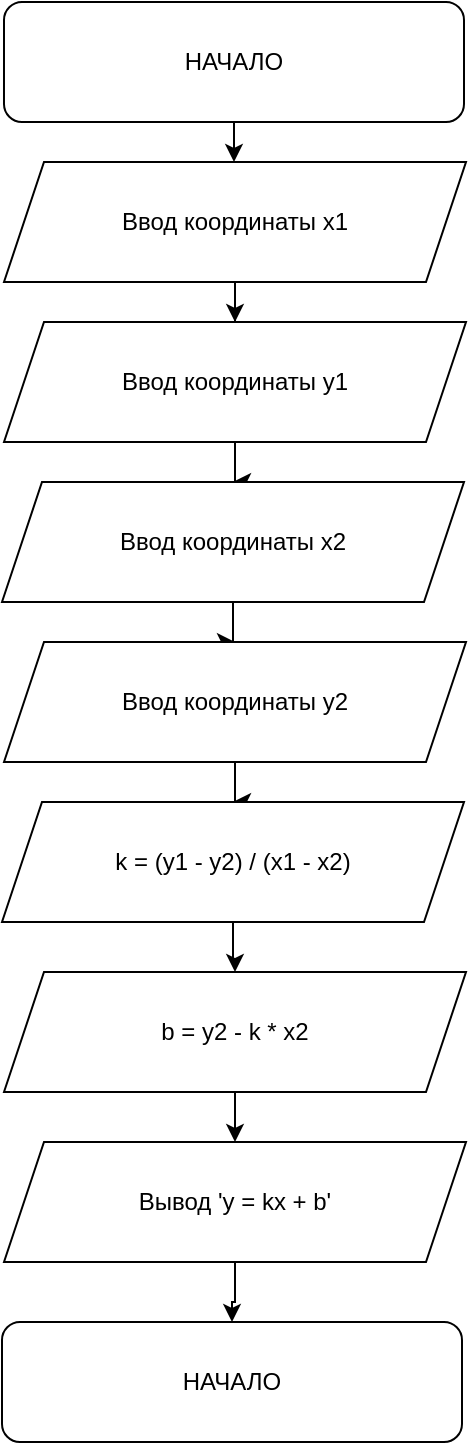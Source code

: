 <mxfile version="14.6.6" type="github">
  <diagram id="VEmZzb4lRwsULeRV2XHb" name="Page-1">
    <mxGraphModel dx="1374" dy="765" grid="1" gridSize="10" guides="1" tooltips="1" connect="1" arrows="1" fold="1" page="1" pageScale="1" pageWidth="827" pageHeight="1169" math="0" shadow="0">
      <root>
        <mxCell id="0" />
        <mxCell id="1" parent="0" />
        <mxCell id="keBvDJJ4HTDuqRogifVA-10" value="" style="edgeStyle=orthogonalEdgeStyle;rounded=0;orthogonalLoop=1;jettySize=auto;html=1;" edge="1" parent="1" source="keBvDJJ4HTDuqRogifVA-1" target="keBvDJJ4HTDuqRogifVA-2">
          <mxGeometry relative="1" as="geometry" />
        </mxCell>
        <mxCell id="keBvDJJ4HTDuqRogifVA-1" value="НАЧАЛО" style="rounded=1;whiteSpace=wrap;html=1;" vertex="1" parent="1">
          <mxGeometry x="299" y="40" width="230" height="60" as="geometry" />
        </mxCell>
        <mxCell id="keBvDJJ4HTDuqRogifVA-11" value="" style="edgeStyle=orthogonalEdgeStyle;rounded=0;orthogonalLoop=1;jettySize=auto;html=1;" edge="1" parent="1" source="keBvDJJ4HTDuqRogifVA-2" target="keBvDJJ4HTDuqRogifVA-3">
          <mxGeometry relative="1" as="geometry" />
        </mxCell>
        <mxCell id="keBvDJJ4HTDuqRogifVA-2" value="Ввод координаты х1" style="shape=parallelogram;perimeter=parallelogramPerimeter;whiteSpace=wrap;html=1;fixedSize=1;" vertex="1" parent="1">
          <mxGeometry x="299" y="120" width="231" height="60" as="geometry" />
        </mxCell>
        <mxCell id="keBvDJJ4HTDuqRogifVA-12" value="" style="edgeStyle=orthogonalEdgeStyle;rounded=0;orthogonalLoop=1;jettySize=auto;html=1;" edge="1" parent="1" source="keBvDJJ4HTDuqRogifVA-3" target="keBvDJJ4HTDuqRogifVA-4">
          <mxGeometry relative="1" as="geometry" />
        </mxCell>
        <mxCell id="keBvDJJ4HTDuqRogifVA-3" value="Ввод координаты y1" style="shape=parallelogram;perimeter=parallelogramPerimeter;whiteSpace=wrap;html=1;fixedSize=1;" vertex="1" parent="1">
          <mxGeometry x="299" y="200" width="231" height="60" as="geometry" />
        </mxCell>
        <mxCell id="keBvDJJ4HTDuqRogifVA-13" value="" style="edgeStyle=orthogonalEdgeStyle;rounded=0;orthogonalLoop=1;jettySize=auto;html=1;" edge="1" parent="1" source="keBvDJJ4HTDuqRogifVA-4" target="keBvDJJ4HTDuqRogifVA-5">
          <mxGeometry relative="1" as="geometry" />
        </mxCell>
        <mxCell id="keBvDJJ4HTDuqRogifVA-4" value="Ввод координаты x2" style="shape=parallelogram;perimeter=parallelogramPerimeter;whiteSpace=wrap;html=1;fixedSize=1;" vertex="1" parent="1">
          <mxGeometry x="298" y="280" width="231" height="60" as="geometry" />
        </mxCell>
        <mxCell id="keBvDJJ4HTDuqRogifVA-14" value="" style="edgeStyle=orthogonalEdgeStyle;rounded=0;orthogonalLoop=1;jettySize=auto;html=1;" edge="1" parent="1" source="keBvDJJ4HTDuqRogifVA-5" target="keBvDJJ4HTDuqRogifVA-6">
          <mxGeometry relative="1" as="geometry" />
        </mxCell>
        <mxCell id="keBvDJJ4HTDuqRogifVA-5" value="Ввод координаты y2" style="shape=parallelogram;perimeter=parallelogramPerimeter;whiteSpace=wrap;html=1;fixedSize=1;" vertex="1" parent="1">
          <mxGeometry x="299" y="360" width="231" height="60" as="geometry" />
        </mxCell>
        <mxCell id="keBvDJJ4HTDuqRogifVA-15" value="" style="edgeStyle=orthogonalEdgeStyle;rounded=0;orthogonalLoop=1;jettySize=auto;html=1;" edge="1" parent="1" source="keBvDJJ4HTDuqRogifVA-6" target="keBvDJJ4HTDuqRogifVA-7">
          <mxGeometry relative="1" as="geometry" />
        </mxCell>
        <mxCell id="keBvDJJ4HTDuqRogifVA-6" value="k = (y1 - y2) / (x1 - x2)" style="shape=parallelogram;perimeter=parallelogramPerimeter;whiteSpace=wrap;html=1;fixedSize=1;" vertex="1" parent="1">
          <mxGeometry x="298" y="440" width="231" height="60" as="geometry" />
        </mxCell>
        <mxCell id="keBvDJJ4HTDuqRogifVA-16" value="" style="edgeStyle=orthogonalEdgeStyle;rounded=0;orthogonalLoop=1;jettySize=auto;html=1;" edge="1" parent="1" source="keBvDJJ4HTDuqRogifVA-7" target="keBvDJJ4HTDuqRogifVA-8">
          <mxGeometry relative="1" as="geometry" />
        </mxCell>
        <mxCell id="keBvDJJ4HTDuqRogifVA-7" value="b = y2 - k * x2" style="shape=parallelogram;perimeter=parallelogramPerimeter;whiteSpace=wrap;html=1;fixedSize=1;" vertex="1" parent="1">
          <mxGeometry x="299" y="525" width="231" height="60" as="geometry" />
        </mxCell>
        <mxCell id="keBvDJJ4HTDuqRogifVA-17" value="" style="edgeStyle=orthogonalEdgeStyle;rounded=0;orthogonalLoop=1;jettySize=auto;html=1;" edge="1" parent="1" source="keBvDJJ4HTDuqRogifVA-8" target="keBvDJJ4HTDuqRogifVA-9">
          <mxGeometry relative="1" as="geometry" />
        </mxCell>
        <mxCell id="keBvDJJ4HTDuqRogifVA-8" value="Вывод &#39;y = kx + b&#39;" style="shape=parallelogram;perimeter=parallelogramPerimeter;whiteSpace=wrap;html=1;fixedSize=1;" vertex="1" parent="1">
          <mxGeometry x="299" y="610" width="231" height="60" as="geometry" />
        </mxCell>
        <mxCell id="keBvDJJ4HTDuqRogifVA-9" value="НАЧАЛО" style="rounded=1;whiteSpace=wrap;html=1;" vertex="1" parent="1">
          <mxGeometry x="298" y="700" width="230" height="60" as="geometry" />
        </mxCell>
      </root>
    </mxGraphModel>
  </diagram>
</mxfile>

